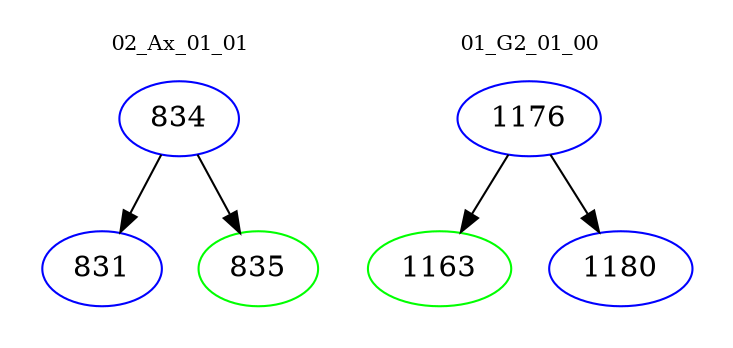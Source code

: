 digraph{
subgraph cluster_0 {
color = white
label = "02_Ax_01_01";
fontsize=10;
T0_834 [label="834", color="blue"]
T0_834 -> T0_831 [color="black"]
T0_831 [label="831", color="blue"]
T0_834 -> T0_835 [color="black"]
T0_835 [label="835", color="green"]
}
subgraph cluster_1 {
color = white
label = "01_G2_01_00";
fontsize=10;
T1_1176 [label="1176", color="blue"]
T1_1176 -> T1_1163 [color="black"]
T1_1163 [label="1163", color="green"]
T1_1176 -> T1_1180 [color="black"]
T1_1180 [label="1180", color="blue"]
}
}
